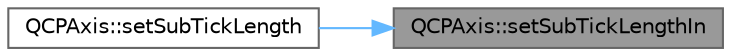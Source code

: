 digraph "QCPAxis::setSubTickLengthIn"
{
 // LATEX_PDF_SIZE
  bgcolor="transparent";
  edge [fontname=Helvetica,fontsize=10,labelfontname=Helvetica,labelfontsize=10];
  node [fontname=Helvetica,fontsize=10,shape=box,height=0.2,width=0.4];
  rankdir="RL";
  Node1 [label="QCPAxis::setSubTickLengthIn",height=0.2,width=0.4,color="gray40", fillcolor="grey60", style="filled", fontcolor="black",tooltip=" "];
  Node1 -> Node2 [dir="back",color="steelblue1",style="solid"];
  Node2 [label="QCPAxis::setSubTickLength",height=0.2,width=0.4,color="grey40", fillcolor="white", style="filled",URL="$class_q_c_p_axis.html#ab702d6fd42fc620607435339a1c2a2e1",tooltip=" "];
}
